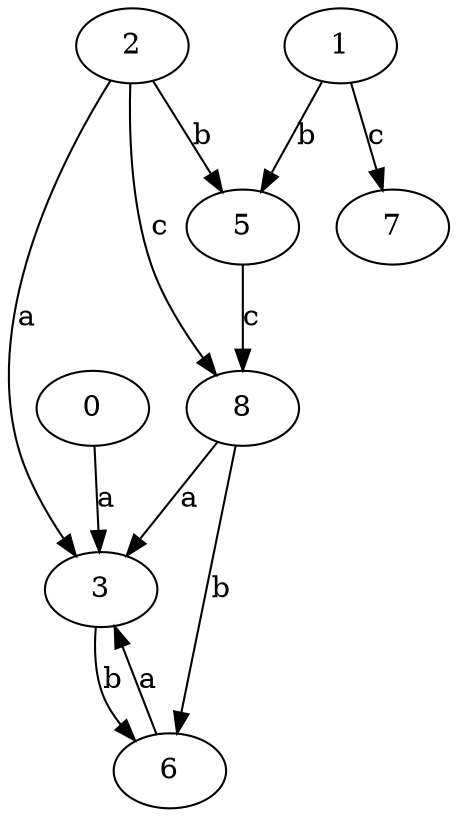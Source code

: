 strict digraph  {
2;
3;
0;
5;
1;
6;
7;
8;
2 -> 3  [label=a];
2 -> 5  [label=b];
2 -> 8  [label=c];
3 -> 6  [label=b];
0 -> 3  [label=a];
5 -> 8  [label=c];
1 -> 5  [label=b];
1 -> 7  [label=c];
6 -> 3  [label=a];
8 -> 3  [label=a];
8 -> 6  [label=b];
}
